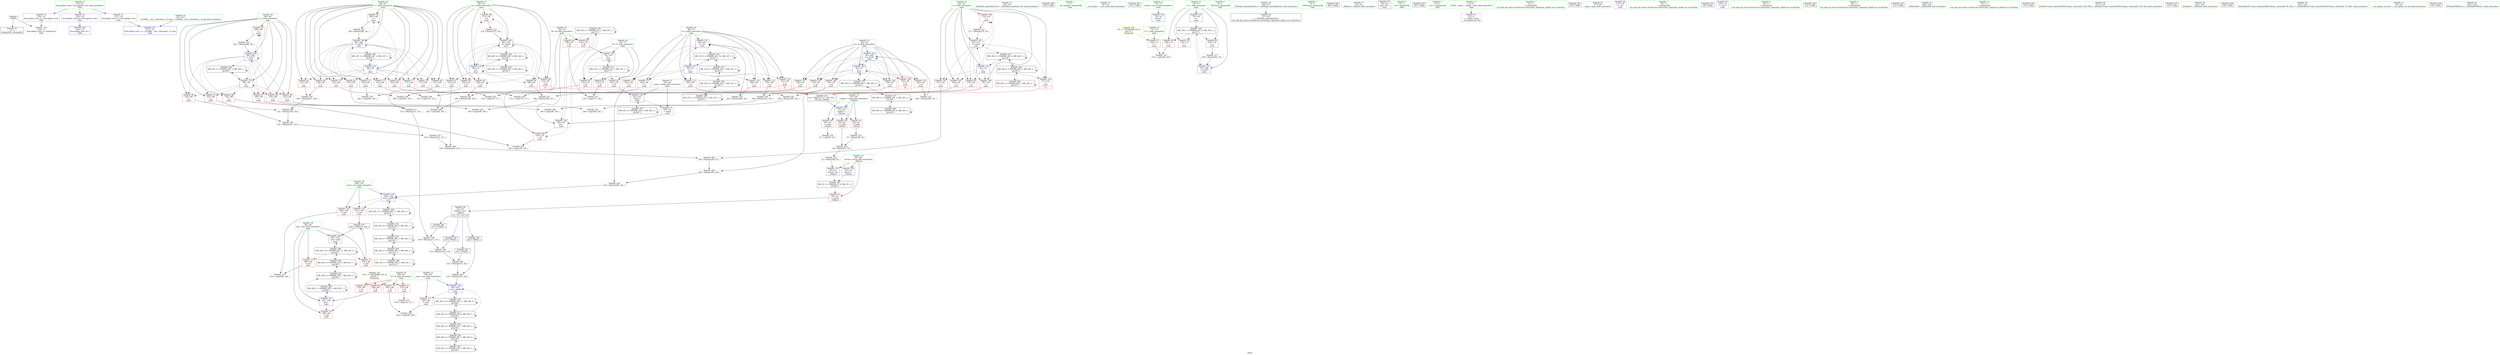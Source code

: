 digraph "SVFG" {
	label="SVFG";

	Node0x555bbdb8b5f0 [shape=record,color=grey,label="{NodeID: 0\nNullPtr}"];
	Node0x555bbdb8b5f0 -> Node0x555bbdbba860[style=solid];
	Node0x555bbdb8b5f0 -> Node0x555bbdbc0820[style=solid];
	Node0x555bbdbbac00 [shape=record,color=red,label="{NodeID: 97\n235\<--90\n\<--k\nmain\n}"];
	Node0x555bbdbbac00 -> Node0x555bbdbc6540[style=solid];
	Node0x555bbdb9ce10 [shape=record,color=green,label="{NodeID: 14\n23\<--24\n_ZNSt8ios_base4InitC1Ev\<--_ZNSt8ios_base4InitC1Ev_field_insensitive\n}"];
	Node0x555bbdc00480 [shape=record,color=black,label="{NodeID: 360\n130 = PHI()\n}"];
	Node0x555bbdbddc10 [shape=record,color=black,label="{NodeID: 277\nMR_12V_2 = PHI(MR_12V_3, MR_12V_1, )\npts\{77 \}\n}"];
	Node0x555bbdbddc10 -> Node0x555bbdbbc610[style=dashed];
	Node0x555bbdbddc10 -> Node0x555bbdbbc6e0[style=dashed];
	Node0x555bbdbddc10 -> Node0x555bbdbbc7b0[style=dashed];
	Node0x555bbdbddc10 -> Node0x555bbdbc0e00[style=dashed];
	Node0x555bbdbddc10 -> Node0x555bbdbddc10[style=dashed];
	Node0x555bbdbbb760 [shape=record,color=red,label="{NodeID: 111\n182\<--96\n\<--n\nmain\n}"];
	Node0x555bbdbbb760 -> Node0x555bbdbc9540[style=solid];
	Node0x555bbdb9eb70 [shape=record,color=green,label="{NodeID: 28\n84\<--85\nans\<--ans_field_insensitive\nmain\n}"];
	Node0x555bbdb9eb70 -> Node0x555bbdbbcf00[style=solid];
	Node0x555bbdb9eb70 -> Node0x555bbdbbcfd0[style=solid];
	Node0x555bbdb9eb70 -> Node0x555bbdbbd0a0[style=solid];
	Node0x555bbdb9eb70 -> Node0x555bbdbc0fa0[style=solid];
	Node0x555bbdb9eb70 -> Node0x555bbdbc16f0[style=solid];
	Node0x555bbdbc6b40 [shape=record,color=grey,label="{NodeID: 208\n240 = Binary(238, 239, )\n}"];
	Node0x555bbdbc6b40 -> Node0x555bbdbc7d40[style=solid];
	Node0x555bbdbc0ac0 [shape=record,color=blue,label="{NodeID: 125\n45\<--61\nretval\<--div\n_Z4funci\n}"];
	Node0x555bbdbc0ac0 -> Node0x555bbdbd2410[style=dashed];
	Node0x555bbdbba7d0 [shape=record,color=green,label="{NodeID: 42\n16\<--312\n_GLOBAL__sub_I_Dmoonleo_2_0.cpp\<--_GLOBAL__sub_I_Dmoonleo_2_0.cpp_field_insensitive\n}"];
	Node0x555bbdbba7d0 -> Node0x555bbdbc0720[style=solid];
	Node0x555bbdbc8040 [shape=record,color=grey,label="{NodeID: 222\n261 = Binary(260, 58, )\n}"];
	Node0x555bbdbc8040 -> Node0x555bbdbc17c0[style=solid];
	Node0x555bbdbc1620 [shape=record,color=blue,label="{NodeID: 139\n100\<--242\ncost\<--sub56\nmain\n}"];
	Node0x555bbdbc1620 -> Node0x555bbdbc0480[style=dashed];
	Node0x555bbdbc1620 -> Node0x555bbdbc0550[style=dashed];
	Node0x555bbdbc1620 -> Node0x555bbdbd3310[style=dashed];
	Node0x555bbdbbc200 [shape=record,color=red,label="{NodeID: 56\n59\<--47\n\<--i.addr\n_Z4funci\n}"];
	Node0x555bbdbbc200 -> Node0x555bbdbc8340[style=solid];
	Node0x555bbdbc9540 [shape=record,color=grey,label="{NodeID: 236\n184 = cmp(182, 183, )\n}"];
	Node0x555bbdbbcd60 [shape=record,color=red,label="{NodeID: 70\n245\<--80\n\<--K\nmain\n}"];
	Node0x555bbdbbcd60 -> Node0x555bbdbc9840[style=solid];
	Node0x555bbdbbd8c0 [shape=record,color=red,label="{NodeID: 84\n228\<--86\n\<--i\nmain\n}"];
	Node0x555bbdbbd8c0 -> Node0x555bbdbc69c0[style=solid];
	Node0x555bbdba5ab0 [shape=record,color=green,label="{NodeID: 1\n7\<--1\n__dso_handle\<--dummyObj\nGlob }"];
	Node0x555bbdbbacd0 [shape=record,color=red,label="{NodeID: 98\n275\<--90\n\<--k\nmain\n}"];
	Node0x555bbdbbacd0 -> Node0x555bbdbc72c0[style=solid];
	Node0x555bbdb9efd0 [shape=record,color=green,label="{NodeID: 15\n29\<--30\n__cxa_atexit\<--__cxa_atexit_field_insensitive\n}"];
	Node0x555bbdc005b0 [shape=record,color=black,label="{NodeID: 361\n131 = PHI()\n}"];
	Node0x555bbdbde110 [shape=record,color=black,label="{NodeID: 278\nMR_14V_2 = PHI(MR_14V_3, MR_14V_1, )\npts\{79 \}\n}"];
	Node0x555bbdbde110 -> Node0x555bbdbbc880[style=dashed];
	Node0x555bbdbde110 -> Node0x555bbdbbc950[style=dashed];
	Node0x555bbdbde110 -> Node0x555bbdbbca20[style=dashed];
	Node0x555bbdbde110 -> Node0x555bbdbc0ed0[style=dashed];
	Node0x555bbdbde110 -> Node0x555bbdbde110[style=dashed];
	Node0x555bbdbbb830 [shape=record,color=red,label="{NodeID: 112\n193\<--96\n\<--n\nmain\n}"];
	Node0x555bbdbbb830 -> Node0x555bbdbc7a40[style=solid];
	Node0x555bbdb9ec40 [shape=record,color=green,label="{NodeID: 29\n86\<--87\ni\<--i_field_insensitive\nmain\n}"];
	Node0x555bbdb9ec40 -> Node0x555bbdbbd170[style=solid];
	Node0x555bbdb9ec40 -> Node0x555bbdbbd240[style=solid];
	Node0x555bbdb9ec40 -> Node0x555bbdbbd310[style=solid];
	Node0x555bbdb9ec40 -> Node0x555bbdbbd3e0[style=solid];
	Node0x555bbdb9ec40 -> Node0x555bbdbbd4b0[style=solid];
	Node0x555bbdb9ec40 -> Node0x555bbdbbd580[style=solid];
	Node0x555bbdb9ec40 -> Node0x555bbdbbd650[style=solid];
	Node0x555bbdb9ec40 -> Node0x555bbdbbd720[style=solid];
	Node0x555bbdb9ec40 -> Node0x555bbdbbd7f0[style=solid];
	Node0x555bbdb9ec40 -> Node0x555bbdbbd8c0[style=solid];
	Node0x555bbdb9ec40 -> Node0x555bbdbbd990[style=solid];
	Node0x555bbdb9ec40 -> Node0x555bbdbc1070[style=solid];
	Node0x555bbdb9ec40 -> Node0x555bbdbc1bd0[style=solid];
	Node0x555bbdbc6cc0 [shape=record,color=grey,label="{NodeID: 209\n238 = Binary(236, 237, )\n}"];
	Node0x555bbdbc6cc0 -> Node0x555bbdbc6b40[style=solid];
	Node0x555bbdbc0b90 [shape=record,color=blue,label="{NodeID: 126\n70\<--52\nretval\<--\nmain\n}"];
	Node0x555bbdbba860 [shape=record,color=black,label="{NodeID: 43\n2\<--3\ndummyVal\<--dummyVal\n}"];
	Node0x555bbdbc81c0 [shape=record,color=grey,label="{NodeID: 223\n57 = Binary(58, 56, )\n}"];
	Node0x555bbdbc81c0 -> Node0x555bbdbc8340[style=solid];
	Node0x555bbdbc16f0 [shape=record,color=blue,label="{NodeID: 140\n84\<--256\nans\<--cond\nmain\n}"];
	Node0x555bbdbc16f0 -> Node0x555bbdbd4710[style=dashed];
	Node0x555bbdbbc2d0 [shape=record,color=red,label="{NodeID: 57\n109\<--72\n\<--T\nmain\n}"];
	Node0x555bbdbbc2d0 -> Node0x555bbdbc90c0[style=solid];
	Node0x555bbdbc96c0 [shape=record,color=grey,label="{NodeID: 237\n250 = cmp(248, 249, )\n}"];
	Node0x555bbdbbce30 [shape=record,color=red,label="{NodeID: 71\n145\<--82\n\<--temp\nmain\n}"];
	Node0x555bbdbbce30 -> Node0x555bbdbc0ed0[style=solid];
	Node0x555bbdbbd990 [shape=record,color=red,label="{NodeID: 85\n285\<--86\n\<--i\nmain\n}"];
	Node0x555bbdbbd990 -> Node0x555bbdbc7ec0[style=solid];
	Node0x555bbdb9dea0 [shape=record,color=green,label="{NodeID: 2\n8\<--1\n_ZSt3cin\<--dummyObj\nGlob }"];
	Node0x555bbdbbada0 [shape=record,color=red,label="{NodeID: 99\n170\<--92\n\<--l\nmain\n}"];
	Node0x555bbdbbada0 -> Node0x555bbdbc8ac0[style=solid];
	Node0x555bbdb9f0a0 [shape=record,color=green,label="{NodeID: 16\n28\<--34\n_ZNSt8ios_base4InitD1Ev\<--_ZNSt8ios_base4InitD1Ev_field_insensitive\n}"];
	Node0x555bbdb9f0a0 -> Node0x555bbdbba8f0[style=solid];
	Node0x555bbdc00680 [shape=record,color=black,label="{NodeID: 362\n215 = PHI(43, )\n}"];
	Node0x555bbdc00680 -> Node0x555bbdbc5dc0[style=solid];
	Node0x555bbdbde610 [shape=record,color=black,label="{NodeID: 279\nMR_18V_2 = PHI(MR_18V_3, MR_18V_1, )\npts\{83 \}\n}"];
	Node0x555bbdbde610 -> Node0x555bbdbc0d30[style=dashed];
	Node0x555bbdbde610 -> Node0x555bbdbde610[style=dashed];
	Node0x555bbdbbb900 [shape=record,color=red,label="{NodeID: 113\n205\<--96\n\<--n\nmain\n}"];
	Node0x555bbdbbb900 -> Node0x555bbdbc6240[style=solid];
	Node0x555bbdb9ed10 [shape=record,color=green,label="{NodeID: 30\n88\<--89\nj\<--j_field_insensitive\nmain\n}"];
	Node0x555bbdb9ed10 -> Node0x555bbdbbda60[style=solid];
	Node0x555bbdb9ed10 -> Node0x555bbdbbdb30[style=solid];
	Node0x555bbdb9ed10 -> Node0x555bbdbbdc00[style=solid];
	Node0x555bbdb9ed10 -> Node0x555bbdbbdcd0[style=solid];
	Node0x555bbdb9ed10 -> Node0x555bbdbbdda0[style=solid];
	Node0x555bbdb9ed10 -> Node0x555bbdbbde70[style=solid];
	Node0x555bbdb9ed10 -> Node0x555bbdbbdf40[style=solid];
	Node0x555bbdb9ed10 -> Node0x555bbdbc1140[style=solid];
	Node0x555bbdb9ed10 -> Node0x555bbdbc1b00[style=solid];
	Node0x555bbdbc6e40 [shape=record,color=grey,label="{NodeID: 210\n281 = Binary(280, 58, )\n}"];
	Node0x555bbdbc6e40 -> Node0x555bbdbc1b00[style=solid];
	Node0x555bbdbc0c60 [shape=record,color=blue,label="{NodeID: 127\n74\<--58\nc\<--\nmain\n}"];
	Node0x555bbdbc0c60 -> Node0x555bbdbdd710[style=dashed];
	Node0x555bbdbba8f0 [shape=record,color=black,label="{NodeID: 44\n27\<--28\n\<--_ZNSt8ios_base4InitD1Ev\nCan only get source location for instruction, argument, global var or function.}"];
	Node0x555bbdbc8340 [shape=record,color=grey,label="{NodeID: 224\n60 = Binary(57, 59, )\n}"];
	Node0x555bbdbc8340 -> Node0x555bbdbc7740[style=solid];
	Node0x555bbdbc17c0 [shape=record,color=blue,label="{NodeID: 141\n96\<--261\nn\<--inc\nmain\n}"];
	Node0x555bbdbc17c0 -> Node0x555bbdbbb760[style=dashed];
	Node0x555bbdbc17c0 -> Node0x555bbdbbb830[style=dashed];
	Node0x555bbdbc17c0 -> Node0x555bbdbbb900[style=dashed];
	Node0x555bbdbc17c0 -> Node0x555bbdbbb9d0[style=dashed];
	Node0x555bbdbc17c0 -> Node0x555bbdbbbaa0[style=dashed];
	Node0x555bbdbc17c0 -> Node0x555bbdbc02e0[style=dashed];
	Node0x555bbdbc17c0 -> Node0x555bbdbc17c0[style=dashed];
	Node0x555bbdbc17c0 -> Node0x555bbdbe8110[style=dashed];
	Node0x555bbdbbc3a0 [shape=record,color=red,label="{NodeID: 58\n108\<--74\n\<--c\nmain\n}"];
	Node0x555bbdbbc3a0 -> Node0x555bbdbc90c0[style=solid];
	Node0x555bbdbc9840 [shape=record,color=grey,label="{NodeID: 238\n246 = cmp(244, 245, )\n}"];
	Node0x555bbdbbcf00 [shape=record,color=red,label="{NodeID: 72\n248\<--84\n\<--ans\nmain\n}"];
	Node0x555bbdbbcf00 -> Node0x555bbdbc96c0[style=solid];
	Node0x555bbdbbda60 [shape=record,color=red,label="{NodeID: 86\n158\<--88\n\<--j\nmain\n}"];
	Node0x555bbdbbda60 -> Node0x555bbdbc84c0[style=solid];
	Node0x555bbdb9c6e0 [shape=record,color=green,label="{NodeID: 3\n9\<--1\n_ZSt4cout\<--dummyObj\nGlob }"];
	Node0x555bbdbfe9c0 [shape=record,color=black,label="{NodeID: 349\n290 = PHI()\n}"];
	Node0x555bbdbbae70 [shape=record,color=red,label="{NodeID: 100\n187\<--92\n\<--l\nmain\n}"];
	Node0x555bbdbbae70 -> Node0x555bbdbc7440[style=solid];
	Node0x555bbdb9f170 [shape=record,color=green,label="{NodeID: 17\n41\<--42\n_Z4funci\<--_Z4funci_field_insensitive\n}"];
	Node0x555bbdc00880 [shape=record,color=black,label="{NodeID: 363\n218 = PHI(43, )\n}"];
	Node0x555bbdc00880 -> Node0x555bbdbbf100[style=solid];
	Node0x555bbdbdeb10 [shape=record,color=black,label="{NodeID: 280\nMR_20V_2 = PHI(MR_20V_3, MR_20V_1, )\npts\{85 \}\n}"];
	Node0x555bbdbdeb10 -> Node0x555bbdbc0fa0[style=dashed];
	Node0x555bbdbdeb10 -> Node0x555bbdbdeb10[style=dashed];
	Node0x555bbd8f9e40 [shape=record,color=black,label="{NodeID: 197\n256 = PHI(252, 254, )\n}"];
	Node0x555bbd8f9e40 -> Node0x555bbdbc16f0[style=solid];
	Node0x555bbdbbb9d0 [shape=record,color=red,label="{NodeID: 114\n223\<--96\n\<--n\nmain\n|{<s0>15}}"];
	Node0x555bbdbbb9d0:s0 -> Node0x555bbdbff500[style=solid,color=red];
	Node0x555bbdb9ede0 [shape=record,color=green,label="{NodeID: 31\n90\<--91\nk\<--k_field_insensitive\nmain\n}"];
	Node0x555bbdb9ede0 -> Node0x555bbdbbe010[style=solid];
	Node0x555bbdb9ede0 -> Node0x555bbdbbe0e0[style=solid];
	Node0x555bbdb9ede0 -> Node0x555bbdbbe1b0[style=solid];
	Node0x555bbdb9ede0 -> Node0x555bbdbbab30[style=solid];
	Node0x555bbdb9ede0 -> Node0x555bbdbbac00[style=solid];
	Node0x555bbdb9ede0 -> Node0x555bbdbbacd0[style=solid];
	Node0x555bbdb9ede0 -> Node0x555bbdbc1210[style=solid];
	Node0x555bbdb9ede0 -> Node0x555bbdbc1a30[style=solid];
	Node0x555bbdbc6fc0 [shape=record,color=grey,label="{NodeID: 211\n213 = Binary(211, 212, )\n}"];
	Node0x555bbdbc6fc0 -> Node0x555bbdbc5dc0[style=solid];
	Node0x555bbdbc0d30 [shape=record,color=blue,label="{NodeID: 128\n82\<--141\ntemp\<--\nmain\n}"];
	Node0x555bbdbc0d30 -> Node0x555bbdbbce30[style=dashed];
	Node0x555bbdbc0d30 -> Node0x555bbdbde610[style=dashed];
	Node0x555bbdbba980 [shape=record,color=black,label="{NodeID: 45\n69\<--52\nmain_ret\<--\nmain\n}"];
	Node0x555bbdbc84c0 [shape=record,color=grey,label="{NodeID: 225\n160 = cmp(158, 159, )\n}"];
	Node0x555bbdbc1890 [shape=record,color=blue,label="{NodeID: 142\n94\<--266\nm\<--inc62\nmain\n}"];
	Node0x555bbdbc1890 -> Node0x555bbdbbb280[style=dashed];
	Node0x555bbdbc1890 -> Node0x555bbdbbb350[style=dashed];
	Node0x555bbdbc1890 -> Node0x555bbdbbb420[style=dashed];
	Node0x555bbdbc1890 -> Node0x555bbdbbb4f0[style=dashed];
	Node0x555bbdbc1890 -> Node0x555bbdbbb5c0[style=dashed];
	Node0x555bbdbc1890 -> Node0x555bbdbbb690[style=dashed];
	Node0x555bbdbc1890 -> Node0x555bbdbc13b0[style=dashed];
	Node0x555bbdbc1890 -> Node0x555bbdbc1890[style=dashed];
	Node0x555bbdbc1890 -> Node0x555bbdbdc310[style=dashed];
	Node0x555bbdbbc470 [shape=record,color=red,label="{NodeID: 59\n119\<--74\n\<--c\nmain\n}"];
	Node0x555bbdbc99c0 [shape=record,color=grey,label="{NodeID: 239\n51 = cmp(50, 52, )\n}"];
	Node0x555bbdbbcfd0 [shape=record,color=red,label="{NodeID: 73\n254\<--84\n\<--ans\nmain\n}"];
	Node0x555bbdbbcfd0 -> Node0x555bbd8f9e40[style=solid];
	Node0x555bbdbbdb30 [shape=record,color=red,label="{NodeID: 87\n189\<--88\n\<--j\nmain\n}"];
	Node0x555bbdbbdb30 -> Node0x555bbdbc9240[style=solid];
	Node0x555bbdb8b6e0 [shape=record,color=green,label="{NodeID: 4\n10\<--1\n.str\<--dummyObj\nGlob }"];
	Node0x555bbdbff430 [shape=record,color=black,label="{NodeID: 350\n291 = PHI()\n}"];
	Node0x555bbdbbaf40 [shape=record,color=red,label="{NodeID: 101\n204\<--92\n\<--l\nmain\n}"];
	Node0x555bbdbbaf40 -> Node0x555bbdbc6240[style=solid];
	Node0x555bbdb9f240 [shape=record,color=green,label="{NodeID: 18\n45\<--46\nretval\<--retval_field_insensitive\n_Z4funci\n}"];
	Node0x555bbdb9f240 -> Node0x555bbdbbbf90[style=solid];
	Node0x555bbdb9f240 -> Node0x555bbdbc09f0[style=solid];
	Node0x555bbdb9f240 -> Node0x555bbdbc0ac0[style=solid];
	Node0x555bbdc009c0 [shape=record,color=black,label="{NodeID: 364\n221 = PHI(43, )\n}"];
	Node0x555bbdc009c0 -> Node0x555bbdbc5f40[style=solid];
	Node0x555bbdbdf010 [shape=record,color=black,label="{NodeID: 281\nMR_22V_2 = PHI(MR_22V_3, MR_22V_1, )\npts\{87 \}\n}"];
	Node0x555bbdbdf010 -> Node0x555bbdbc1070[style=dashed];
	Node0x555bbdbdf010 -> Node0x555bbdbdf010[style=dashed];
	Node0x555bbdbbf100 [shape=record,color=grey,label="{NodeID: 198\n219 = Binary(216, 218, )\n}"];
	Node0x555bbdbbf100 -> Node0x555bbdbc5f40[style=solid];
	Node0x555bbdbbbaa0 [shape=record,color=red,label="{NodeID: 115\n241\<--96\n\<--n\nmain\n}"];
	Node0x555bbdbbbaa0 -> Node0x555bbdbc7d40[style=solid];
	Node0x555bbdbba230 [shape=record,color=green,label="{NodeID: 32\n92\<--93\nl\<--l_field_insensitive\nmain\n}"];
	Node0x555bbdbba230 -> Node0x555bbdbbada0[style=solid];
	Node0x555bbdbba230 -> Node0x555bbdbbae70[style=solid];
	Node0x555bbdbba230 -> Node0x555bbdbbaf40[style=solid];
	Node0x555bbdbba230 -> Node0x555bbdbbb010[style=solid];
	Node0x555bbdbba230 -> Node0x555bbdbbb0e0[style=solid];
	Node0x555bbdbba230 -> Node0x555bbdbbb1b0[style=solid];
	Node0x555bbdbba230 -> Node0x555bbdbc12e0[style=solid];
	Node0x555bbdbba230 -> Node0x555bbdbc1960[style=solid];
	Node0x555bbdbc7140 [shape=record,color=grey,label="{NodeID: 212\n271 = Binary(270, 58, )\n}"];
	Node0x555bbdbc7140 -> Node0x555bbdbc1960[style=solid];
	Node0x555bbdbc0e00 [shape=record,color=blue,label="{NodeID: 129\n76\<--143\nN\<--\nmain\n}"];
	Node0x555bbdbc0e00 -> Node0x555bbdbbc7b0[style=dashed];
	Node0x555bbdbc0e00 -> Node0x555bbdbddc10[style=dashed];
	Node0x555bbdbbaa10 [shape=record,color=black,label="{NodeID: 46\n43\<--65\n_Z4funci_ret\<--\n_Z4funci\n|{<s0>12|<s1>13|<s2>14|<s3>15}}"];
	Node0x555bbdbbaa10:s0 -> Node0x555bbdc00680[style=solid,color=blue];
	Node0x555bbdbbaa10:s1 -> Node0x555bbdc00880[style=solid,color=blue];
	Node0x555bbdbbaa10:s2 -> Node0x555bbdc009c0[style=solid,color=blue];
	Node0x555bbdbbaa10:s3 -> Node0x555bbdc00c00[style=solid,color=blue];
	Node0x555bbdbc8640 [shape=record,color=grey,label="{NodeID: 226\n196 = cmp(194, 195, )\n}"];
	Node0x555bbdbc1960 [shape=record,color=blue,label="{NodeID: 143\n92\<--271\nl\<--inc65\nmain\n}"];
	Node0x555bbdbc1960 -> Node0x555bbdbbada0[style=dashed];
	Node0x555bbdbc1960 -> Node0x555bbdbbae70[style=dashed];
	Node0x555bbdbc1960 -> Node0x555bbdbbaf40[style=dashed];
	Node0x555bbdbc1960 -> Node0x555bbdbbb010[style=dashed];
	Node0x555bbdbc1960 -> Node0x555bbdbbb0e0[style=dashed];
	Node0x555bbdbc1960 -> Node0x555bbdbbb1b0[style=dashed];
	Node0x555bbdbc1960 -> Node0x555bbdbc1960[style=dashed];
	Node0x555bbdbc1960 -> Node0x555bbdbdbe10[style=dashed];
	Node0x555bbdbbc540 [shape=record,color=red,label="{NodeID: 60\n293\<--74\n\<--c\nmain\n}"];
	Node0x555bbdbbc540 -> Node0x555bbdbc78c0[style=solid];
	Node0x555bbdbc9b40 [shape=record,color=grey,label="{NodeID: 240\n154 = cmp(152, 153, )\n}"];
	Node0x555bbdbbd0a0 [shape=record,color=red,label="{NodeID: 74\n289\<--84\n\<--ans\nmain\n}"];
	Node0x555bbdbbdc00 [shape=record,color=red,label="{NodeID: 88\n195\<--88\n\<--j\nmain\n}"];
	Node0x555bbdbbdc00 -> Node0x555bbdbc8640[style=solid];
	Node0x555bbdb9f360 [shape=record,color=green,label="{NodeID: 5\n12\<--1\n.str.1\<--dummyObj\nGlob }"];
	Node0x555bbdbff500 [shape=record,color=black,label="{NodeID: 351\n44 = PHI(214, 217, 220, 223, )\n0th arg _Z4funci }"];
	Node0x555bbdbff500 -> Node0x555bbdbc0920[style=solid];
	Node0x555bbdbbb010 [shape=record,color=red,label="{NodeID: 102\n217\<--92\n\<--l\nmain\n|{<s0>13}}"];
	Node0x555bbdbbb010:s0 -> Node0x555bbdbff500[style=solid,color=red];
	Node0x555bbdb9fc80 [shape=record,color=green,label="{NodeID: 19\n47\<--48\ni.addr\<--i.addr_field_insensitive\n_Z4funci\n}"];
	Node0x555bbdb9fc80 -> Node0x555bbdbbc060[style=solid];
	Node0x555bbdb9fc80 -> Node0x555bbdbbc130[style=solid];
	Node0x555bbdb9fc80 -> Node0x555bbdbbc200[style=solid];
	Node0x555bbdb9fc80 -> Node0x555bbdbc0920[style=solid];
	Node0x555bbdc00c00 [shape=record,color=black,label="{NodeID: 365\n224 = PHI(43, )\n}"];
	Node0x555bbdc00c00 -> Node0x555bbdbc63c0[style=solid];
	Node0x555bbdbdf510 [shape=record,color=black,label="{NodeID: 282\nMR_24V_2 = PHI(MR_24V_3, MR_24V_1, )\npts\{89 \}\n}"];
	Node0x555bbdbdf510 -> Node0x555bbdbc1140[style=dashed];
	Node0x555bbdbdf510 -> Node0x555bbdbdf510[style=dashed];
	Node0x555bbdbc5dc0 [shape=record,color=grey,label="{NodeID: 199\n216 = Binary(213, 215, )\n}"];
	Node0x555bbdbc5dc0 -> Node0x555bbdbbf100[style=solid];
	Node0x555bbdbc02e0 [shape=record,color=red,label="{NodeID: 116\n260\<--96\n\<--n\nmain\n}"];
	Node0x555bbdbc02e0 -> Node0x555bbdbc8040[style=solid];
	Node0x555bbdbba2c0 [shape=record,color=green,label="{NodeID: 33\n94\<--95\nm\<--m_field_insensitive\nmain\n}"];
	Node0x555bbdbba2c0 -> Node0x555bbdbbb280[style=solid];
	Node0x555bbdbba2c0 -> Node0x555bbdbbb350[style=solid];
	Node0x555bbdbba2c0 -> Node0x555bbdbbb420[style=solid];
	Node0x555bbdbba2c0 -> Node0x555bbdbbb4f0[style=solid];
	Node0x555bbdbba2c0 -> Node0x555bbdbbb5c0[style=solid];
	Node0x555bbdbba2c0 -> Node0x555bbdbbb690[style=solid];
	Node0x555bbdbba2c0 -> Node0x555bbdbc13b0[style=solid];
	Node0x555bbdbba2c0 -> Node0x555bbdbc1890[style=solid];
	Node0x555bbdbc72c0 [shape=record,color=grey,label="{NodeID: 213\n276 = Binary(275, 58, )\n}"];
	Node0x555bbdbc72c0 -> Node0x555bbdbc1a30[style=solid];
	Node0x555bbdbc0ed0 [shape=record,color=blue,label="{NodeID: 130\n78\<--145\nM\<--\nmain\n}"];
	Node0x555bbdbc0ed0 -> Node0x555bbdbbca20[style=dashed];
	Node0x555bbdbc0ed0 -> Node0x555bbdbde110[style=dashed];
	Node0x555bbdbbaaa0 [shape=record,color=purple,label="{NodeID: 47\n25\<--4\n\<--_ZStL8__ioinit\n__cxx_global_var_init\n}"];
	Node0x555bbdbe8110 [shape=record,color=black,label="{NodeID: 310\nMR_32V_8 = PHI(MR_32V_10, MR_32V_7, )\npts\{97 \}\n}"];
	Node0x555bbdbe8110 -> Node0x555bbdbc1480[style=dashed];
	Node0x555bbdbe8110 -> Node0x555bbdbdc810[style=dashed];
	Node0x555bbdbe8110 -> Node0x555bbdbe8110[style=dashed];
	Node0x555bbdbc87c0 [shape=record,color=grey,label="{NodeID: 227\n139 = cmp(137, 138, )\n}"];
	Node0x555bbdbc1a30 [shape=record,color=blue,label="{NodeID: 144\n90\<--276\nk\<--inc68\nmain\n}"];
	Node0x555bbdbc1a30 -> Node0x555bbdbbe010[style=dashed];
	Node0x555bbdbc1a30 -> Node0x555bbdbbe0e0[style=dashed];
	Node0x555bbdbc1a30 -> Node0x555bbdbbe1b0[style=dashed];
	Node0x555bbdbc1a30 -> Node0x555bbdbbab30[style=dashed];
	Node0x555bbdbc1a30 -> Node0x555bbdbbac00[style=dashed];
	Node0x555bbdbc1a30 -> Node0x555bbdbbacd0[style=dashed];
	Node0x555bbdbc1a30 -> Node0x555bbdbc1210[style=dashed];
	Node0x555bbdbc1a30 -> Node0x555bbdbc1a30[style=dashed];
	Node0x555bbdbc1a30 -> Node0x555bbdbd6a10[style=dashed];
	Node0x555bbdbbc610 [shape=record,color=red,label="{NodeID: 61\n137\<--76\n\<--N\nmain\n}"];
	Node0x555bbdbbc610 -> Node0x555bbdbc87c0[style=solid];
	Node0x555bbdbd2410 [shape=record,color=black,label="{NodeID: 241\nMR_2V_3 = PHI(MR_2V_4, MR_2V_2, )\npts\{46 \}\n}"];
	Node0x555bbdbd2410 -> Node0x555bbdbbbf90[style=dashed];
	Node0x555bbdbbd170 [shape=record,color=red,label="{NodeID: 75\n152\<--86\n\<--i\nmain\n}"];
	Node0x555bbdbbd170 -> Node0x555bbdbc9b40[style=solid];
	Node0x555bbdbd6a10 [shape=record,color=black,label="{NodeID: 255\nMR_26V_4 = PHI(MR_26V_5, MR_26V_2, )\npts\{91 \}\n}"];
	Node0x555bbdbd6a10 -> Node0x555bbdbc1210[style=dashed];
	Node0x555bbdbd6a10 -> Node0x555bbdbd6a10[style=dashed];
	Node0x555bbdbd6a10 -> Node0x555bbdbdfa10[style=dashed];
	Node0x555bbdbbdcd0 [shape=record,color=red,label="{NodeID: 89\n212\<--88\n\<--j\nmain\n}"];
	Node0x555bbdbbdcd0 -> Node0x555bbdbc6fc0[style=solid];
	Node0x555bbdb9dd20 [shape=record,color=green,label="{NodeID: 6\n15\<--1\n\<--dummyObj\nCan only get source location for instruction, argument, global var or function.}"];
	Node0x555bbdbffc50 [shape=record,color=black,label="{NodeID: 352\n103 = PHI()\n}"];
	Node0x555bbdbbb0e0 [shape=record,color=red,label="{NodeID: 103\n237\<--92\n\<--l\nmain\n}"];
	Node0x555bbdbbb0e0 -> Node0x555bbdbc6cc0[style=solid];
	Node0x555bbdb9fd50 [shape=record,color=green,label="{NodeID: 20\n67\<--68\nmain\<--main_field_insensitive\n}"];
	Node0x555bbdbdfa10 [shape=record,color=black,label="{NodeID: 283\nMR_26V_2 = PHI(MR_26V_3, MR_26V_1, )\npts\{91 \}\n}"];
	Node0x555bbdbdfa10 -> Node0x555bbdbd6a10[style=dashed];
	Node0x555bbdbdfa10 -> Node0x555bbdbdfa10[style=dashed];
	Node0x555bbdbc5f40 [shape=record,color=grey,label="{NodeID: 200\n222 = Binary(219, 221, )\n}"];
	Node0x555bbdbc5f40 -> Node0x555bbdbc63c0[style=solid];
	Node0x555bbdbc03b0 [shape=record,color=red,label="{NodeID: 117\n244\<--98\n\<--sum\nmain\n}"];
	Node0x555bbdbc03b0 -> Node0x555bbdbc9840[style=solid];
	Node0x555bbdbba350 [shape=record,color=green,label="{NodeID: 34\n96\<--97\nn\<--n_field_insensitive\nmain\n}"];
	Node0x555bbdbba350 -> Node0x555bbdbbb760[style=solid];
	Node0x555bbdbba350 -> Node0x555bbdbbb830[style=solid];
	Node0x555bbdbba350 -> Node0x555bbdbbb900[style=solid];
	Node0x555bbdbba350 -> Node0x555bbdbbb9d0[style=solid];
	Node0x555bbdbba350 -> Node0x555bbdbbbaa0[style=solid];
	Node0x555bbdbba350 -> Node0x555bbdbc02e0[style=solid];
	Node0x555bbdbba350 -> Node0x555bbdbc1480[style=solid];
	Node0x555bbdbba350 -> Node0x555bbdbc17c0[style=solid];
	Node0x555bbdbc7440 [shape=record,color=grey,label="{NodeID: 214\n188 = Binary(186, 187, )\n}"];
	Node0x555bbdbc7440 -> Node0x555bbdbc9240[style=solid];
	Node0x555bbdbc0fa0 [shape=record,color=blue,label="{NodeID: 131\n84\<--148\nans\<--\nmain\n}"];
	Node0x555bbdbc0fa0 -> Node0x555bbdbbd0a0[style=dashed];
	Node0x555bbdbc0fa0 -> Node0x555bbdbd8810[style=dashed];
	Node0x555bbdbc0fa0 -> Node0x555bbdbdeb10[style=dashed];
	Node0x555bbdbbbb50 [shape=record,color=purple,label="{NodeID: 48\n115\<--10\n\<--.str\nmain\n}"];
	Node0x555bbdbe8610 [shape=record,color=black,label="{NodeID: 311\nMR_34V_8 = PHI(MR_34V_9, MR_34V_7, )\npts\{99 \}\n}"];
	Node0x555bbdbe8610 -> Node0x555bbdbc1550[style=dashed];
	Node0x555bbdbe8610 -> Node0x555bbdbd2e10[style=dashed];
	Node0x555bbdbe8610 -> Node0x555bbdbdcd10[style=dashed];
	Node0x555bbdbe8610 -> Node0x555bbdbe8610[style=dashed];
	Node0x555bbdbc8940 [shape=record,color=grey,label="{NodeID: 228\n202 = cmp(200, 201, )\n}"];
	Node0x555bbdbc1b00 [shape=record,color=blue,label="{NodeID: 145\n88\<--281\nj\<--inc71\nmain\n}"];
	Node0x555bbdbc1b00 -> Node0x555bbdbbda60[style=dashed];
	Node0x555bbdbc1b00 -> Node0x555bbdbbdb30[style=dashed];
	Node0x555bbdbc1b00 -> Node0x555bbdbbdc00[style=dashed];
	Node0x555bbdbc1b00 -> Node0x555bbdbbdcd0[style=dashed];
	Node0x555bbdbc1b00 -> Node0x555bbdbbdda0[style=dashed];
	Node0x555bbdbc1b00 -> Node0x555bbdbbde70[style=dashed];
	Node0x555bbdbc1b00 -> Node0x555bbdbbdf40[style=dashed];
	Node0x555bbdbc1b00 -> Node0x555bbdbc1140[style=dashed];
	Node0x555bbdbc1b00 -> Node0x555bbdbc1b00[style=dashed];
	Node0x555bbdbc1b00 -> Node0x555bbdbdf510[style=dashed];
	Node0x555bbdbbc6e0 [shape=record,color=red,label="{NodeID: 62\n141\<--76\n\<--N\nmain\n}"];
	Node0x555bbdbbc6e0 -> Node0x555bbdbc0d30[style=solid];
	Node0x555bbdbbd240 [shape=record,color=red,label="{NodeID: 76\n165\<--86\n\<--i\nmain\n}"];
	Node0x555bbdbbd240 -> Node0x555bbdbc8c40[style=solid];
	Node0x555bbdbd6f10 [shape=record,color=black,label="{NodeID: 256\nMR_28V_4 = PHI(MR_28V_5, MR_28V_2, )\npts\{93 \}\n}"];
	Node0x555bbdbd6f10 -> Node0x555bbdbd6f10[style=dashed];
	Node0x555bbdbd6f10 -> Node0x555bbdbdbe10[style=dashed];
	Node0x555bbdbd6f10 -> Node0x555bbdbdff10[style=dashed];
	Node0x555bbdbbdda0 [shape=record,color=red,label="{NodeID: 90\n230\<--88\n\<--j\nmain\n}"];
	Node0x555bbdbbdda0 -> Node0x555bbdbc6840[style=solid];
	Node0x555bbdb9ddb0 [shape=record,color=green,label="{NodeID: 7\n52\<--1\n\<--dummyObj\nCan only get source location for instruction, argument, global var or function.}"];
	Node0x555bbdbffd50 [shape=record,color=black,label="{NodeID: 353\n26 = PHI()\n}"];
	Node0x555bbdbbb1b0 [shape=record,color=red,label="{NodeID: 104\n270\<--92\n\<--l\nmain\n}"];
	Node0x555bbdbbb1b0 -> Node0x555bbdbc7140[style=solid];
	Node0x555bbdb9fe20 [shape=record,color=green,label="{NodeID: 21\n70\<--71\nretval\<--retval_field_insensitive\nmain\n}"];
	Node0x555bbdb9fe20 -> Node0x555bbdbc0b90[style=solid];
	Node0x555bbdbdff10 [shape=record,color=black,label="{NodeID: 284\nMR_28V_2 = PHI(MR_28V_3, MR_28V_1, )\npts\{93 \}\n}"];
	Node0x555bbdbdff10 -> Node0x555bbdbd6f10[style=dashed];
	Node0x555bbdbdff10 -> Node0x555bbdbdff10[style=dashed];
	Node0x555bbdbc60c0 [shape=record,color=grey,label="{NodeID: 201\n200 = Binary(198, 199, )\n}"];
	Node0x555bbdbc60c0 -> Node0x555bbdbc8940[style=solid];
	Node0x555bbdbc0480 [shape=record,color=red,label="{NodeID: 118\n249\<--100\n\<--cost\nmain\n}"];
	Node0x555bbdbc0480 -> Node0x555bbdbc96c0[style=solid];
	Node0x555bbdbba3e0 [shape=record,color=green,label="{NodeID: 35\n98\<--99\nsum\<--sum_field_insensitive\nmain\n}"];
	Node0x555bbdbba3e0 -> Node0x555bbdbc03b0[style=solid];
	Node0x555bbdbba3e0 -> Node0x555bbdbc1550[style=solid];
	Node0x555bbdbc75c0 [shape=record,color=grey,label="{NodeID: 215\n266 = Binary(265, 58, )\n}"];
	Node0x555bbdbc75c0 -> Node0x555bbdbc1890[style=solid];
	Node0x555bbdbc1070 [shape=record,color=blue,label="{NodeID: 132\n86\<--58\ni\<--\nmain\n}"];
	Node0x555bbdbc1070 -> Node0x555bbdbbd170[style=dashed];
	Node0x555bbdbc1070 -> Node0x555bbdbbd240[style=dashed];
	Node0x555bbdbc1070 -> Node0x555bbdbbd310[style=dashed];
	Node0x555bbdbc1070 -> Node0x555bbdbbd3e0[style=dashed];
	Node0x555bbdbc1070 -> Node0x555bbdbbd4b0[style=dashed];
	Node0x555bbdbc1070 -> Node0x555bbdbbd580[style=dashed];
	Node0x555bbdbc1070 -> Node0x555bbdbbd650[style=dashed];
	Node0x555bbdbc1070 -> Node0x555bbdbbd720[style=dashed];
	Node0x555bbdbc1070 -> Node0x555bbdbbd7f0[style=dashed];
	Node0x555bbdbc1070 -> Node0x555bbdbbd8c0[style=dashed];
	Node0x555bbdbc1070 -> Node0x555bbdbbd990[style=dashed];
	Node0x555bbdbc1070 -> Node0x555bbdbc1bd0[style=dashed];
	Node0x555bbdbc1070 -> Node0x555bbdbdf010[style=dashed];
	Node0x555bbdbbbc20 [shape=record,color=purple,label="{NodeID: 49\n123\<--12\n\<--.str.1\nmain\n}"];
	Node0x555bbdbd9710 [shape=record,color=black,label="{NodeID: 312\nMR_36V_8 = PHI(MR_36V_9, MR_36V_7, )\npts\{101 \}\n}"];
	Node0x555bbdbd9710 -> Node0x555bbdbc1620[style=dashed];
	Node0x555bbdbd9710 -> Node0x555bbdbd3310[style=dashed];
	Node0x555bbdbd9710 -> Node0x555bbdbdd210[style=dashed];
	Node0x555bbdbd9710 -> Node0x555bbdbd9710[style=dashed];
	Node0x555bbdbc8ac0 [shape=record,color=grey,label="{NodeID: 229\n172 = cmp(170, 171, )\n}"];
	Node0x555bbdbc1bd0 [shape=record,color=blue,label="{NodeID: 146\n86\<--286\ni\<--inc74\nmain\n}"];
	Node0x555bbdbc1bd0 -> Node0x555bbdbbd170[style=dashed];
	Node0x555bbdbc1bd0 -> Node0x555bbdbbd240[style=dashed];
	Node0x555bbdbc1bd0 -> Node0x555bbdbbd310[style=dashed];
	Node0x555bbdbc1bd0 -> Node0x555bbdbbd3e0[style=dashed];
	Node0x555bbdbc1bd0 -> Node0x555bbdbbd4b0[style=dashed];
	Node0x555bbdbc1bd0 -> Node0x555bbdbbd580[style=dashed];
	Node0x555bbdbc1bd0 -> Node0x555bbdbbd650[style=dashed];
	Node0x555bbdbc1bd0 -> Node0x555bbdbbd720[style=dashed];
	Node0x555bbdbc1bd0 -> Node0x555bbdbbd7f0[style=dashed];
	Node0x555bbdbc1bd0 -> Node0x555bbdbbd8c0[style=dashed];
	Node0x555bbdbc1bd0 -> Node0x555bbdbbd990[style=dashed];
	Node0x555bbdbc1bd0 -> Node0x555bbdbc1bd0[style=dashed];
	Node0x555bbdbc1bd0 -> Node0x555bbdbdf010[style=dashed];
	Node0x555bbdbbc7b0 [shape=record,color=red,label="{NodeID: 63\n153\<--76\n\<--N\nmain\n}"];
	Node0x555bbdbbc7b0 -> Node0x555bbdbc9b40[style=solid];
	Node0x555bbdbd2e10 [shape=record,color=black,label="{NodeID: 243\nMR_34V_10 = PHI(MR_34V_11, MR_34V_9, )\npts\{99 \}\n}"];
	Node0x555bbdbd2e10 -> Node0x555bbdbc1550[style=dashed];
	Node0x555bbdbd2e10 -> Node0x555bbdbd2e10[style=dashed];
	Node0x555bbdbd2e10 -> Node0x555bbdbe8610[style=dashed];
	Node0x555bbdbbd310 [shape=record,color=red,label="{NodeID: 77\n171\<--86\n\<--i\nmain\n}"];
	Node0x555bbdbbd310 -> Node0x555bbdbc8ac0[style=solid];
	Node0x555bbdbd7410 [shape=record,color=black,label="{NodeID: 257\nMR_30V_4 = PHI(MR_30V_5, MR_30V_2, )\npts\{95 \}\n}"];
	Node0x555bbdbd7410 -> Node0x555bbdbd7410[style=dashed];
	Node0x555bbdbd7410 -> Node0x555bbdbdc310[style=dashed];
	Node0x555bbdbd7410 -> Node0x555bbdbe0410[style=dashed];
	Node0x555bbdbbde70 [shape=record,color=red,label="{NodeID: 91\n232\<--88\n\<--j\nmain\n}"];
	Node0x555bbdbbde70 -> Node0x555bbdbc66c0[style=solid];
	Node0x555bbdb9e020 [shape=record,color=green,label="{NodeID: 8\n58\<--1\n\<--dummyObj\nCan only get source location for instruction, argument, global var or function.}"];
	Node0x555bbdbffe50 [shape=record,color=black,label="{NodeID: 354\n112 = PHI()\n}"];
	Node0x555bbdbdbe10 [shape=record,color=black,label="{NodeID: 271\nMR_28V_6 = PHI(MR_28V_8, MR_28V_5, )\npts\{93 \}\n}"];
	Node0x555bbdbdbe10 -> Node0x555bbdbc12e0[style=dashed];
	Node0x555bbdbdbe10 -> Node0x555bbdbd6f10[style=dashed];
	Node0x555bbdbdbe10 -> Node0x555bbdbdbe10[style=dashed];
	Node0x555bbdbbb280 [shape=record,color=red,label="{NodeID: 105\n176\<--94\n\<--m\nmain\n}"];
	Node0x555bbdbbb280 -> Node0x555bbdbc8f40[style=solid];
	Node0x555bbdb9fef0 [shape=record,color=green,label="{NodeID: 22\n72\<--73\nT\<--T_field_insensitive\nmain\n}"];
	Node0x555bbdb9fef0 -> Node0x555bbdbbc2d0[style=solid];
	Node0x555bbdbe0410 [shape=record,color=black,label="{NodeID: 285\nMR_30V_2 = PHI(MR_30V_3, MR_30V_1, )\npts\{95 \}\n}"];
	Node0x555bbdbe0410 -> Node0x555bbdbd7410[style=dashed];
	Node0x555bbdbe0410 -> Node0x555bbdbe0410[style=dashed];
	Node0x555bbdbc6240 [shape=record,color=grey,label="{NodeID: 202\n206 = Binary(204, 205, )\n}"];
	Node0x555bbdbc6240 -> Node0x555bbdbc8dc0[style=solid];
	Node0x555bbdbc0550 [shape=record,color=red,label="{NodeID: 119\n252\<--100\n\<--cost\nmain\n}"];
	Node0x555bbdbc0550 -> Node0x555bbd8f9e40[style=solid];
	Node0x555bbdbba470 [shape=record,color=green,label="{NodeID: 36\n100\<--101\ncost\<--cost_field_insensitive\nmain\n}"];
	Node0x555bbdbba470 -> Node0x555bbdbc0480[style=solid];
	Node0x555bbdbba470 -> Node0x555bbdbc0550[style=solid];
	Node0x555bbdbba470 -> Node0x555bbdbc1620[style=solid];
	Node0x555bbdbc7740 [shape=record,color=grey,label="{NodeID: 216\n61 = Binary(60, 62, )\n}"];
	Node0x555bbdbc7740 -> Node0x555bbdbc0ac0[style=solid];
	Node0x555bbdbc1140 [shape=record,color=blue,label="{NodeID: 133\n88\<--58\nj\<--\nmain\n}"];
	Node0x555bbdbc1140 -> Node0x555bbdbbda60[style=dashed];
	Node0x555bbdbc1140 -> Node0x555bbdbbdb30[style=dashed];
	Node0x555bbdbc1140 -> Node0x555bbdbbdc00[style=dashed];
	Node0x555bbdbc1140 -> Node0x555bbdbbdcd0[style=dashed];
	Node0x555bbdbc1140 -> Node0x555bbdbbdda0[style=dashed];
	Node0x555bbdbc1140 -> Node0x555bbdbbde70[style=dashed];
	Node0x555bbdbc1140 -> Node0x555bbdbbdf40[style=dashed];
	Node0x555bbdbc1140 -> Node0x555bbdbc1140[style=dashed];
	Node0x555bbdbc1140 -> Node0x555bbdbc1b00[style=dashed];
	Node0x555bbdbc1140 -> Node0x555bbdbdf510[style=dashed];
	Node0x555bbdbbbcf0 [shape=record,color=purple,label="{NodeID: 50\n316\<--14\nllvm.global_ctors_0\<--llvm.global_ctors\nGlob }"];
	Node0x555bbdbbbcf0 -> Node0x555bbdbc0620[style=solid];
	Node0x555bbdbc8c40 [shape=record,color=grey,label="{NodeID: 230\n166 = cmp(164, 165, )\n}"];
	Node0x555bbdbc1ca0 [shape=record,color=blue,label="{NodeID: 147\n74\<--294\nc\<--inc79\nmain\n}"];
	Node0x555bbdbc1ca0 -> Node0x555bbdbdd710[style=dashed];
	Node0x555bbdbbc880 [shape=record,color=red,label="{NodeID: 64\n138\<--78\n\<--M\nmain\n}"];
	Node0x555bbdbbc880 -> Node0x555bbdbc87c0[style=solid];
	Node0x555bbdbd3310 [shape=record,color=black,label="{NodeID: 244\nMR_36V_10 = PHI(MR_36V_11, MR_36V_9, )\npts\{101 \}\n}"];
	Node0x555bbdbd3310 -> Node0x555bbdbc1620[style=dashed];
	Node0x555bbdbd3310 -> Node0x555bbdbd3310[style=dashed];
	Node0x555bbdbd3310 -> Node0x555bbdbd9710[style=dashed];
	Node0x555bbdbbd3e0 [shape=record,color=red,label="{NodeID: 78\n177\<--86\n\<--i\nmain\n}"];
	Node0x555bbdbbd3e0 -> Node0x555bbdbc8f40[style=solid];
	Node0x555bbdbd7910 [shape=record,color=black,label="{NodeID: 258\nMR_32V_4 = PHI(MR_32V_5, MR_32V_2, )\npts\{97 \}\n}"];
	Node0x555bbdbd7910 -> Node0x555bbdbd7910[style=dashed];
	Node0x555bbdbd7910 -> Node0x555bbdbdc810[style=dashed];
	Node0x555bbdbd7910 -> Node0x555bbdbe0910[style=dashed];
	Node0x555bbdbbdf40 [shape=record,color=red,label="{NodeID: 92\n280\<--88\n\<--j\nmain\n}"];
	Node0x555bbdbbdf40 -> Node0x555bbdbc6e40[style=solid];
	Node0x555bbdb9e0b0 [shape=record,color=green,label="{NodeID: 9\n62\<--1\n\<--dummyObj\nCan only get source location for instruction, argument, global var or function.}"];
	Node0x555bbdbfffb0 [shape=record,color=black,label="{NodeID: 355\n113 = PHI()\n}"];
	Node0x555bbdbdc310 [shape=record,color=black,label="{NodeID: 272\nMR_30V_6 = PHI(MR_30V_7, MR_30V_5, )\npts\{95 \}\n}"];
	Node0x555bbdbdc310 -> Node0x555bbdbc13b0[style=dashed];
	Node0x555bbdbdc310 -> Node0x555bbdbd7410[style=dashed];
	Node0x555bbdbdc310 -> Node0x555bbdbdc310[style=dashed];
	Node0x555bbdbbb350 [shape=record,color=red,label="{NodeID: 106\n192\<--94\n\<--m\nmain\n}"];
	Node0x555bbdbbb350 -> Node0x555bbdbc7a40[style=solid];
	Node0x555bbdb9e760 [shape=record,color=green,label="{NodeID: 23\n74\<--75\nc\<--c_field_insensitive\nmain\n}"];
	Node0x555bbdb9e760 -> Node0x555bbdbbc3a0[style=solid];
	Node0x555bbdb9e760 -> Node0x555bbdbbc470[style=solid];
	Node0x555bbdb9e760 -> Node0x555bbdbbc540[style=solid];
	Node0x555bbdb9e760 -> Node0x555bbdbc0c60[style=solid];
	Node0x555bbdb9e760 -> Node0x555bbdbc1ca0[style=solid];
	Node0x555bbdbe0910 [shape=record,color=black,label="{NodeID: 286\nMR_32V_2 = PHI(MR_32V_3, MR_32V_1, )\npts\{97 \}\n}"];
	Node0x555bbdbe0910 -> Node0x555bbdbd7910[style=dashed];
	Node0x555bbdbe0910 -> Node0x555bbdbe0910[style=dashed];
	Node0x555bbdbc63c0 [shape=record,color=grey,label="{NodeID: 203\n225 = Binary(222, 224, )\n}"];
	Node0x555bbdbc63c0 -> Node0x555bbdbc1550[style=solid];
	Node0x555bbdbc0620 [shape=record,color=blue,label="{NodeID: 120\n316\<--15\nllvm.global_ctors_0\<--\nGlob }"];
	Node0x555bbdbba500 [shape=record,color=green,label="{NodeID: 37\n104\<--105\n_ZNSirsERi\<--_ZNSirsERi_field_insensitive\n}"];
	Node0x555bbdbc78c0 [shape=record,color=grey,label="{NodeID: 217\n294 = Binary(293, 58, )\n}"];
	Node0x555bbdbc78c0 -> Node0x555bbdbc1ca0[style=solid];
	Node0x555bbdbc1210 [shape=record,color=blue,label="{NodeID: 134\n90\<--52\nk\<--\nmain\n}"];
	Node0x555bbdbc1210 -> Node0x555bbdbbe010[style=dashed];
	Node0x555bbdbc1210 -> Node0x555bbdbbe0e0[style=dashed];
	Node0x555bbdbc1210 -> Node0x555bbdbbe1b0[style=dashed];
	Node0x555bbdbc1210 -> Node0x555bbdbbab30[style=dashed];
	Node0x555bbdbc1210 -> Node0x555bbdbbac00[style=dashed];
	Node0x555bbdbc1210 -> Node0x555bbdbbacd0[style=dashed];
	Node0x555bbdbc1210 -> Node0x555bbdbc1210[style=dashed];
	Node0x555bbdbc1210 -> Node0x555bbdbc1a30[style=dashed];
	Node0x555bbdbc1210 -> Node0x555bbdbd6a10[style=dashed];
	Node0x555bbdbbbdc0 [shape=record,color=purple,label="{NodeID: 51\n317\<--14\nllvm.global_ctors_1\<--llvm.global_ctors\nGlob }"];
	Node0x555bbdbbbdc0 -> Node0x555bbdbc0720[style=solid];
	Node0x555bbdbd9d20 [shape=record,color=yellow,style=double,label="{NodeID: 314\n8V_1 = ENCHI(MR_8V_0)\npts\{73 \}\nFun[main]}"];
	Node0x555bbdbd9d20 -> Node0x555bbdbbc2d0[style=dashed];
	Node0x555bbdbc8dc0 [shape=record,color=grey,label="{NodeID: 231\n208 = cmp(206, 207, )\n}"];
	Node0x555bbdbbc950 [shape=record,color=red,label="{NodeID: 65\n143\<--78\n\<--M\nmain\n}"];
	Node0x555bbdbbc950 -> Node0x555bbdbc0e00[style=solid];
	Node0x555bbdbbd4b0 [shape=record,color=red,label="{NodeID: 79\n183\<--86\n\<--i\nmain\n}"];
	Node0x555bbdbbd4b0 -> Node0x555bbdbc9540[style=solid];
	Node0x555bbdbd7e10 [shape=record,color=black,label="{NodeID: 259\nMR_34V_4 = PHI(MR_34V_5, MR_34V_2, )\npts\{99 \}\n}"];
	Node0x555bbdbd7e10 -> Node0x555bbdbd7e10[style=dashed];
	Node0x555bbdbd7e10 -> Node0x555bbdbdcd10[style=dashed];
	Node0x555bbdbd7e10 -> Node0x555bbdbe0e10[style=dashed];
	Node0x555bbdbbe010 [shape=record,color=red,label="{NodeID: 93\n164\<--90\n\<--k\nmain\n}"];
	Node0x555bbdbbe010 -> Node0x555bbdbc8c40[style=solid];
	Node0x555bbdba0080 [shape=record,color=green,label="{NodeID: 10\n127\<--1\n\<--dummyObj\nCan only get source location for instruction, argument, global var or function.}"];
	Node0x555bbdc000b0 [shape=record,color=black,label="{NodeID: 356\n114 = PHI()\n}"];
	Node0x555bbdbdc810 [shape=record,color=black,label="{NodeID: 273\nMR_32V_6 = PHI(MR_32V_7, MR_32V_5, )\npts\{97 \}\n}"];
	Node0x555bbdbdc810 -> Node0x555bbdbd7910[style=dashed];
	Node0x555bbdbdc810 -> Node0x555bbdbdc810[style=dashed];
	Node0x555bbdbdc810 -> Node0x555bbdbe8110[style=dashed];
	Node0x555bbdbbb420 [shape=record,color=red,label="{NodeID: 107\n199\<--94\n\<--m\nmain\n}"];
	Node0x555bbdbbb420 -> Node0x555bbdbc60c0[style=solid];
	Node0x555bbdb9e830 [shape=record,color=green,label="{NodeID: 24\n76\<--77\nN\<--N_field_insensitive\nmain\n}"];
	Node0x555bbdb9e830 -> Node0x555bbdbbc610[style=solid];
	Node0x555bbdb9e830 -> Node0x555bbdbbc6e0[style=solid];
	Node0x555bbdb9e830 -> Node0x555bbdbbc7b0[style=solid];
	Node0x555bbdb9e830 -> Node0x555bbdbc0e00[style=solid];
	Node0x555bbdbe0e10 [shape=record,color=black,label="{NodeID: 287\nMR_34V_2 = PHI(MR_34V_3, MR_34V_1, )\npts\{99 \}\n}"];
	Node0x555bbdbe0e10 -> Node0x555bbdbd7e10[style=dashed];
	Node0x555bbdbe0e10 -> Node0x555bbdbe0e10[style=dashed];
	Node0x555bbdbc6540 [shape=record,color=grey,label="{NodeID: 204\n236 = Binary(234, 235, )\n}"];
	Node0x555bbdbc6540 -> Node0x555bbdbc6cc0[style=solid];
	Node0x555bbdbc0720 [shape=record,color=blue,label="{NodeID: 121\n317\<--16\nllvm.global_ctors_1\<--_GLOBAL__sub_I_Dmoonleo_2_0.cpp\nGlob }"];
	Node0x555bbdbba590 [shape=record,color=green,label="{NodeID: 38\n117\<--118\n_ZStlsISt11char_traitsIcEERSt13basic_ostreamIcT_ES5_PKc\<--_ZStlsISt11char_traitsIcEERSt13basic_ostreamIcT_ES5_PKc_field_insensitive\n}"];
	Node0x555bbdbc7a40 [shape=record,color=grey,label="{NodeID: 218\n194 = Binary(192, 193, )\n}"];
	Node0x555bbdbc7a40 -> Node0x555bbdbc8640[style=solid];
	Node0x555bbdbc12e0 [shape=record,color=blue,label="{NodeID: 135\n92\<--52\nl\<--\nmain\n}"];
	Node0x555bbdbc12e0 -> Node0x555bbdbbada0[style=dashed];
	Node0x555bbdbc12e0 -> Node0x555bbdbbae70[style=dashed];
	Node0x555bbdbc12e0 -> Node0x555bbdbbaf40[style=dashed];
	Node0x555bbdbc12e0 -> Node0x555bbdbbb010[style=dashed];
	Node0x555bbdbc12e0 -> Node0x555bbdbbb0e0[style=dashed];
	Node0x555bbdbc12e0 -> Node0x555bbdbbb1b0[style=dashed];
	Node0x555bbdbc12e0 -> Node0x555bbdbc1960[style=dashed];
	Node0x555bbdbc12e0 -> Node0x555bbdbdbe10[style=dashed];
	Node0x555bbdbbbe90 [shape=record,color=purple,label="{NodeID: 52\n318\<--14\nllvm.global_ctors_2\<--llvm.global_ctors\nGlob }"];
	Node0x555bbdbbbe90 -> Node0x555bbdbc0820[style=solid];
	Node0x555bbdbc8f40 [shape=record,color=grey,label="{NodeID: 232\n178 = cmp(176, 177, )\n}"];
	Node0x555bbdbbca20 [shape=record,color=red,label="{NodeID: 66\n159\<--78\n\<--M\nmain\n}"];
	Node0x555bbdbbca20 -> Node0x555bbdbc84c0[style=solid];
	Node0x555bbdbbd580 [shape=record,color=red,label="{NodeID: 80\n201\<--86\n\<--i\nmain\n}"];
	Node0x555bbdbbd580 -> Node0x555bbdbc8940[style=solid];
	Node0x555bbdbd8310 [shape=record,color=black,label="{NodeID: 260\nMR_36V_4 = PHI(MR_36V_5, MR_36V_2, )\npts\{101 \}\n}"];
	Node0x555bbdbd8310 -> Node0x555bbdbd8310[style=dashed];
	Node0x555bbdbd8310 -> Node0x555bbdbdd210[style=dashed];
	Node0x555bbdbd8310 -> Node0x555bbdbe1310[style=dashed];
	Node0x555bbdbbe0e0 [shape=record,color=red,label="{NodeID: 94\n186\<--90\n\<--k\nmain\n}"];
	Node0x555bbdbbe0e0 -> Node0x555bbdbc7440[style=solid];
	Node0x555bbdb9e200 [shape=record,color=green,label="{NodeID: 11\n4\<--6\n_ZStL8__ioinit\<--_ZStL8__ioinit_field_insensitive\nGlob }"];
	Node0x555bbdb9e200 -> Node0x555bbdbbaaa0[style=solid];
	Node0x555bbdc00180 [shape=record,color=black,label="{NodeID: 357\n116 = PHI()\n}"];
	Node0x555bbdbdcd10 [shape=record,color=black,label="{NodeID: 274\nMR_34V_6 = PHI(MR_34V_7, MR_34V_5, )\npts\{99 \}\n}"];
	Node0x555bbdbdcd10 -> Node0x555bbdbd7e10[style=dashed];
	Node0x555bbdbdcd10 -> Node0x555bbdbdcd10[style=dashed];
	Node0x555bbdbdcd10 -> Node0x555bbdbe8610[style=dashed];
	Node0x555bbdbbb4f0 [shape=record,color=red,label="{NodeID: 108\n220\<--94\n\<--m\nmain\n|{<s0>14}}"];
	Node0x555bbdbbb4f0:s0 -> Node0x555bbdbff500[style=solid,color=red];
	Node0x555bbdb9e900 [shape=record,color=green,label="{NodeID: 25\n78\<--79\nM\<--M_field_insensitive\nmain\n}"];
	Node0x555bbdb9e900 -> Node0x555bbdbbc880[style=solid];
	Node0x555bbdb9e900 -> Node0x555bbdbbc950[style=solid];
	Node0x555bbdb9e900 -> Node0x555bbdbbca20[style=solid];
	Node0x555bbdb9e900 -> Node0x555bbdbc0ed0[style=solid];
	Node0x555bbdbe1310 [shape=record,color=black,label="{NodeID: 288\nMR_36V_2 = PHI(MR_36V_3, MR_36V_1, )\npts\{101 \}\n}"];
	Node0x555bbdbe1310 -> Node0x555bbdbd8310[style=dashed];
	Node0x555bbdbe1310 -> Node0x555bbdbe1310[style=dashed];
	Node0x555bbdbc66c0 [shape=record,color=grey,label="{NodeID: 205\n233 = Binary(231, 232, )\n}"];
	Node0x555bbdbc66c0 -> Node0x555bbdbc7bc0[style=solid];
	Node0x555bbdbc0820 [shape=record,color=blue, style = dotted,label="{NodeID: 122\n318\<--3\nllvm.global_ctors_2\<--dummyVal\nGlob }"];
	Node0x555bbdbba620 [shape=record,color=green,label="{NodeID: 39\n121\<--122\n_ZNSolsEi\<--_ZNSolsEi_field_insensitive\n}"];
	Node0x555bbdbe5910 [shape=record,color=black,label="{NodeID: 302\nMR_20V_8 = PHI(MR_20V_9, MR_20V_7, )\npts\{85 \}\n}"];
	Node0x555bbdbe5910 -> Node0x555bbdbd4710[style=dashed];
	Node0x555bbdbe5910 -> Node0x555bbdbd8810[style=dashed];
	Node0x555bbdbe5910 -> Node0x555bbdbe5910[style=dashed];
	Node0x555bbdbc7bc0 [shape=record,color=grey,label="{NodeID: 219\n234 = Binary(233, 127, )\n}"];
	Node0x555bbdbc7bc0 -> Node0x555bbdbc6540[style=solid];
	Node0x555bbdbc13b0 [shape=record,color=blue,label="{NodeID: 136\n94\<--52\nm\<--\nmain\n}"];
	Node0x555bbdbc13b0 -> Node0x555bbdbbb280[style=dashed];
	Node0x555bbdbc13b0 -> Node0x555bbdbbb350[style=dashed];
	Node0x555bbdbc13b0 -> Node0x555bbdbbb420[style=dashed];
	Node0x555bbdbc13b0 -> Node0x555bbdbbb4f0[style=dashed];
	Node0x555bbdbc13b0 -> Node0x555bbdbbb5c0[style=dashed];
	Node0x555bbdbc13b0 -> Node0x555bbdbbb690[style=dashed];
	Node0x555bbdbc13b0 -> Node0x555bbdbc13b0[style=dashed];
	Node0x555bbdbc13b0 -> Node0x555bbdbc1890[style=dashed];
	Node0x555bbdbc13b0 -> Node0x555bbdbdc310[style=dashed];
	Node0x555bbdbbbf90 [shape=record,color=red,label="{NodeID: 53\n65\<--45\n\<--retval\n_Z4funci\n}"];
	Node0x555bbdbbbf90 -> Node0x555bbdbbaa10[style=solid];
	Node0x555bbdbc90c0 [shape=record,color=grey,label="{NodeID: 233\n110 = cmp(108, 109, )\n}"];
	Node0x555bbdbbcaf0 [shape=record,color=red,label="{NodeID: 67\n125\<--80\n\<--K\nmain\n}"];
	Node0x555bbdbbcaf0 -> Node0x555bbdbc93c0[style=solid];
	Node0x555bbdbbd650 [shape=record,color=red,label="{NodeID: 81\n207\<--86\n\<--i\nmain\n}"];
	Node0x555bbdbbd650 -> Node0x555bbdbc8dc0[style=solid];
	Node0x555bbdbd8810 [shape=record,color=black,label="{NodeID: 261\nMR_20V_6 = PHI(MR_20V_7, MR_20V_5, )\npts\{85 \}\n}"];
	Node0x555bbdbd8810 -> Node0x555bbdbbd0a0[style=dashed];
	Node0x555bbdbd8810 -> Node0x555bbdbd8810[style=dashed];
	Node0x555bbdbd8810 -> Node0x555bbdbdeb10[style=dashed];
	Node0x555bbdbd8810 -> Node0x555bbdbe5910[style=dashed];
	Node0x555bbdbbe1b0 [shape=record,color=red,label="{NodeID: 95\n198\<--90\n\<--k\nmain\n}"];
	Node0x555bbdbbe1b0 -> Node0x555bbdbc60c0[style=solid];
	Node0x555bbdb9cc70 [shape=record,color=green,label="{NodeID: 12\n14\<--18\nllvm.global_ctors\<--llvm.global_ctors_field_insensitive\nGlob }"];
	Node0x555bbdb9cc70 -> Node0x555bbdbbbcf0[style=solid];
	Node0x555bbdb9cc70 -> Node0x555bbdbbbdc0[style=solid];
	Node0x555bbdb9cc70 -> Node0x555bbdbbbe90[style=solid];
	Node0x555bbdc002b0 [shape=record,color=black,label="{NodeID: 358\n120 = PHI()\n}"];
	Node0x555bbdbdd210 [shape=record,color=black,label="{NodeID: 275\nMR_36V_6 = PHI(MR_36V_7, MR_36V_5, )\npts\{101 \}\n}"];
	Node0x555bbdbdd210 -> Node0x555bbdbd8310[style=dashed];
	Node0x555bbdbdd210 -> Node0x555bbdbdd210[style=dashed];
	Node0x555bbdbdd210 -> Node0x555bbdbd9710[style=dashed];
	Node0x555bbdbbb5c0 [shape=record,color=red,label="{NodeID: 109\n239\<--94\n\<--m\nmain\n}"];
	Node0x555bbdbbb5c0 -> Node0x555bbdbc6b40[style=solid];
	Node0x555bbdb9e9d0 [shape=record,color=green,label="{NodeID: 26\n80\<--81\nK\<--K_field_insensitive\nmain\n}"];
	Node0x555bbdb9e9d0 -> Node0x555bbdbbcaf0[style=solid];
	Node0x555bbdb9e9d0 -> Node0x555bbdbbcbc0[style=solid];
	Node0x555bbdb9e9d0 -> Node0x555bbdbbcc90[style=solid];
	Node0x555bbdb9e9d0 -> Node0x555bbdbbcd60[style=solid];
	Node0x555bbdbc6840 [shape=record,color=grey,label="{NodeID: 206\n231 = Binary(229, 230, )\n}"];
	Node0x555bbdbc6840 -> Node0x555bbdbc66c0[style=solid];
	Node0x555bbdbc0920 [shape=record,color=blue,label="{NodeID: 123\n47\<--44\ni.addr\<--i\n_Z4funci\n}"];
	Node0x555bbdbc0920 -> Node0x555bbdbbc060[style=dashed];
	Node0x555bbdbc0920 -> Node0x555bbdbbc130[style=dashed];
	Node0x555bbdbc0920 -> Node0x555bbdbbc200[style=dashed];
	Node0x555bbdbba6b0 [shape=record,color=green,label="{NodeID: 40\n132\<--133\n_ZSt4endlIcSt11char_traitsIcEERSt13basic_ostreamIT_T0_ES6_\<--_ZSt4endlIcSt11char_traitsIcEERSt13basic_ostreamIT_T0_ES6__field_insensitive\n}"];
	Node0x555bbdbc7d40 [shape=record,color=grey,label="{NodeID: 220\n242 = Binary(240, 241, )\n}"];
	Node0x555bbdbc7d40 -> Node0x555bbdbc1620[style=solid];
	Node0x555bbdbc1480 [shape=record,color=blue,label="{NodeID: 137\n96\<--52\nn\<--\nmain\n}"];
	Node0x555bbdbc1480 -> Node0x555bbdbbb760[style=dashed];
	Node0x555bbdbc1480 -> Node0x555bbdbbb830[style=dashed];
	Node0x555bbdbc1480 -> Node0x555bbdbbb900[style=dashed];
	Node0x555bbdbc1480 -> Node0x555bbdbbb9d0[style=dashed];
	Node0x555bbdbc1480 -> Node0x555bbdbbbaa0[style=dashed];
	Node0x555bbdbc1480 -> Node0x555bbdbc02e0[style=dashed];
	Node0x555bbdbc1480 -> Node0x555bbdbc17c0[style=dashed];
	Node0x555bbdbc1480 -> Node0x555bbdbe8110[style=dashed];
	Node0x555bbdbbc060 [shape=record,color=red,label="{NodeID: 54\n50\<--47\n\<--i.addr\n_Z4funci\n}"];
	Node0x555bbdbbc060 -> Node0x555bbdbc99c0[style=solid];
	Node0x555bbdbc9240 [shape=record,color=grey,label="{NodeID: 234\n190 = cmp(188, 189, )\n}"];
	Node0x555bbdbbcbc0 [shape=record,color=red,label="{NodeID: 68\n129\<--80\n\<--K\nmain\n}"];
	Node0x555bbdbd4710 [shape=record,color=black,label="{NodeID: 248\nMR_20V_10 = PHI(MR_20V_11, MR_20V_9, )\npts\{85 \}\n}"];
	Node0x555bbdbd4710 -> Node0x555bbdbbcf00[style=dashed];
	Node0x555bbdbd4710 -> Node0x555bbdbbcfd0[style=dashed];
	Node0x555bbdbd4710 -> Node0x555bbdbc16f0[style=dashed];
	Node0x555bbdbd4710 -> Node0x555bbdbd4710[style=dashed];
	Node0x555bbdbd4710 -> Node0x555bbdbe5910[style=dashed];
	Node0x555bbdbbd720 [shape=record,color=red,label="{NodeID: 82\n211\<--86\n\<--i\nmain\n}"];
	Node0x555bbdbbd720 -> Node0x555bbdbc6fc0[style=solid];
	Node0x555bbdbbab30 [shape=record,color=red,label="{NodeID: 96\n214\<--90\n\<--k\nmain\n|{<s0>12}}"];
	Node0x555bbdbbab30:s0 -> Node0x555bbdbff500[style=solid,color=red];
	Node0x555bbdb9cd40 [shape=record,color=green,label="{NodeID: 13\n19\<--20\n__cxx_global_var_init\<--__cxx_global_var_init_field_insensitive\n}"];
	Node0x555bbdc003b0 [shape=record,color=black,label="{NodeID: 359\n124 = PHI()\n}"];
	Node0x555bbdbdd710 [shape=record,color=black,label="{NodeID: 276\nMR_10V_3 = PHI(MR_10V_4, MR_10V_2, )\npts\{75 \}\n}"];
	Node0x555bbdbdd710 -> Node0x555bbdbbc3a0[style=dashed];
	Node0x555bbdbdd710 -> Node0x555bbdbbc470[style=dashed];
	Node0x555bbdbdd710 -> Node0x555bbdbbc540[style=dashed];
	Node0x555bbdbdd710 -> Node0x555bbdbc1ca0[style=dashed];
	Node0x555bbdbbb690 [shape=record,color=red,label="{NodeID: 110\n265\<--94\n\<--m\nmain\n}"];
	Node0x555bbdbbb690 -> Node0x555bbdbc75c0[style=solid];
	Node0x555bbdb9eaa0 [shape=record,color=green,label="{NodeID: 27\n82\<--83\ntemp\<--temp_field_insensitive\nmain\n}"];
	Node0x555bbdb9eaa0 -> Node0x555bbdbbce30[style=solid];
	Node0x555bbdb9eaa0 -> Node0x555bbdbc0d30[style=solid];
	Node0x555bbdbc69c0 [shape=record,color=grey,label="{NodeID: 207\n229 = Binary(227, 228, )\n}"];
	Node0x555bbdbc69c0 -> Node0x555bbdbc6840[style=solid];
	Node0x555bbdbc09f0 [shape=record,color=blue,label="{NodeID: 124\n45\<--52\nretval\<--\n_Z4funci\n}"];
	Node0x555bbdbc09f0 -> Node0x555bbdbd2410[style=dashed];
	Node0x555bbdbba740 [shape=record,color=green,label="{NodeID: 41\n134\<--135\n_ZNSolsEPFRSoS_E\<--_ZNSolsEPFRSoS_E_field_insensitive\n}"];
	Node0x555bbdbc7ec0 [shape=record,color=grey,label="{NodeID: 221\n286 = Binary(285, 58, )\n}"];
	Node0x555bbdbc7ec0 -> Node0x555bbdbc1bd0[style=solid];
	Node0x555bbdbc1550 [shape=record,color=blue,label="{NodeID: 138\n98\<--225\nsum\<--sub48\nmain\n}"];
	Node0x555bbdbc1550 -> Node0x555bbdbc03b0[style=dashed];
	Node0x555bbdbc1550 -> Node0x555bbdbd2e10[style=dashed];
	Node0x555bbdbbc130 [shape=record,color=red,label="{NodeID: 55\n56\<--47\n\<--i.addr\n_Z4funci\n}"];
	Node0x555bbdbbc130 -> Node0x555bbdbc81c0[style=solid];
	Node0x555bbdbea6c0 [shape=record,color=yellow,style=double,label="{NodeID: 318\n16V_1 = ENCHI(MR_16V_0)\npts\{81 \}\nFun[main]}"];
	Node0x555bbdbea6c0 -> Node0x555bbdbbcaf0[style=dashed];
	Node0x555bbdbea6c0 -> Node0x555bbdbbcbc0[style=dashed];
	Node0x555bbdbea6c0 -> Node0x555bbdbbcc90[style=dashed];
	Node0x555bbdbea6c0 -> Node0x555bbdbbcd60[style=dashed];
	Node0x555bbdbc93c0 [shape=record,color=grey,label="{NodeID: 235\n126 = cmp(125, 127, )\n}"];
	Node0x555bbdbbcc90 [shape=record,color=red,label="{NodeID: 69\n148\<--80\n\<--K\nmain\n}"];
	Node0x555bbdbbcc90 -> Node0x555bbdbc0fa0[style=solid];
	Node0x555bbdbbd7f0 [shape=record,color=red,label="{NodeID: 83\n227\<--86\n\<--i\nmain\n}"];
	Node0x555bbdbbd7f0 -> Node0x555bbdbc69c0[style=solid];
}
